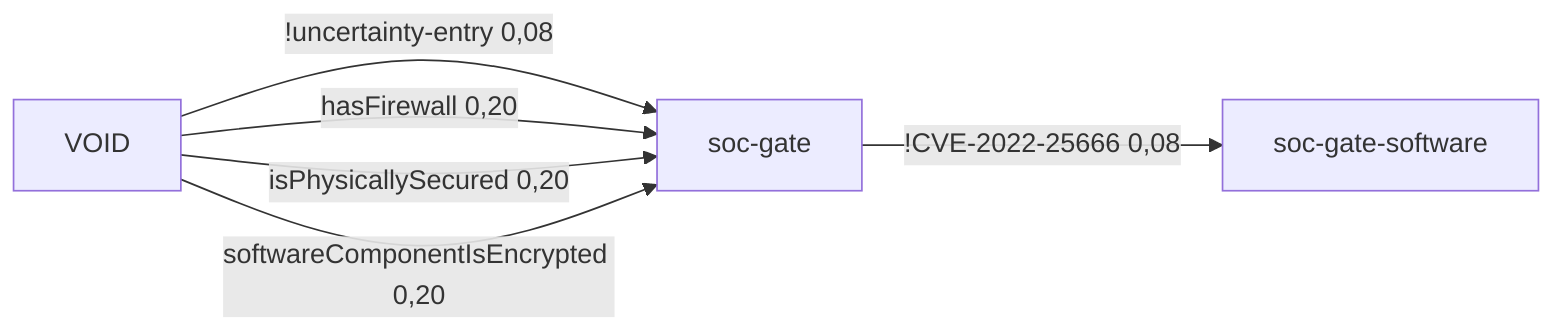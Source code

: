 %% AttributeChange [4mcontiki-ng/contiki-ng[0m to [4m4.7[0m for node [4msoc-gate[0m
%%  VOID -[0,53]->  soc-gate -[0,08]-> soc-gate-software 12,70 0,04
flowchart LR
	soc-gate-software[soc-gate-software]
	soc-gate[soc-gate]
	VOID[VOID]
	soc-gate -->|!CVE-2022-25666 0,08| soc-gate-software
	VOID -->|!uncertainty-entry 0,08| soc-gate
	VOID -->|hasFirewall 0,20| soc-gate
	VOID -->|isPhysicallySecured 0,20| soc-gate
	VOID -->|softwareComponentIsEncrypted 0,20| soc-gate